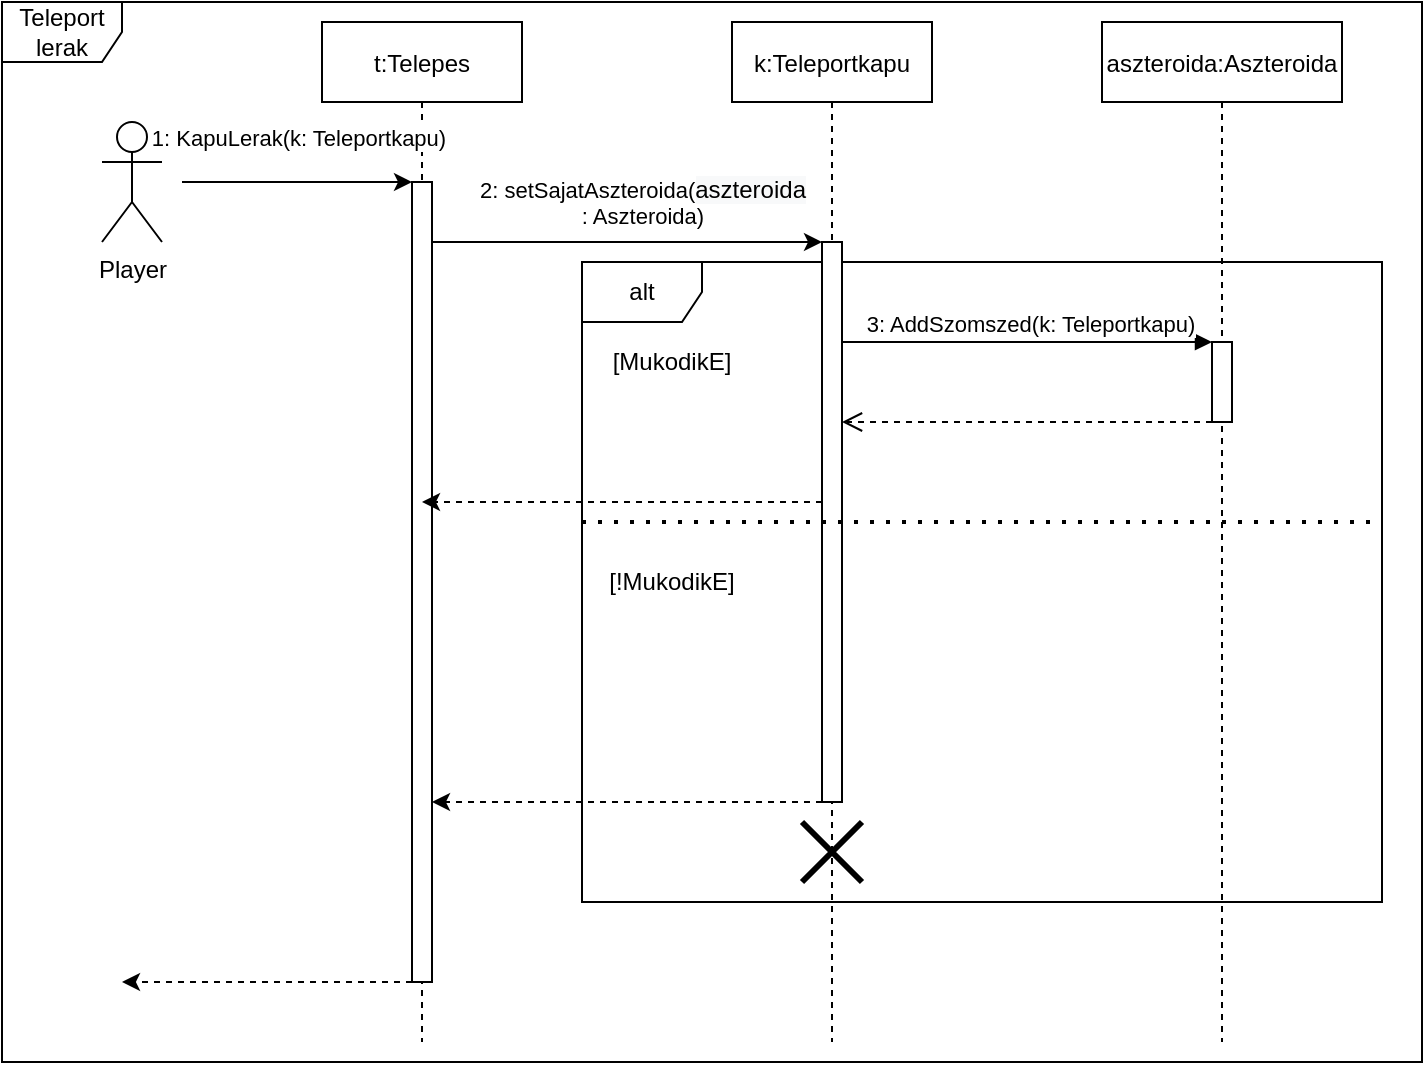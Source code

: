 <mxfile version="14.4.3" type="github">
  <diagram id="kgpKYQtTHZ0yAKxKKP6v" name="Page-1">
    <mxGraphModel dx="1117" dy="724" grid="1" gridSize="10" guides="1" tooltips="1" connect="1" arrows="1" fold="1" page="1" pageScale="1" pageWidth="850" pageHeight="1100" math="0" shadow="0">
      <root>
        <mxCell id="0" />
        <mxCell id="1" parent="0" />
        <mxCell id="pmfMfa2IUyMt7tXiD2yf-2" value="alt" style="shape=umlFrame;whiteSpace=wrap;html=1;" parent="1" vertex="1">
          <mxGeometry x="310" y="170" width="400" height="320" as="geometry" />
        </mxCell>
        <mxCell id="3nuBFxr9cyL0pnOWT2aG-1" value="t:Telepes" style="shape=umlLifeline;perimeter=lifelinePerimeter;container=1;collapsible=0;recursiveResize=0;rounded=0;shadow=0;strokeWidth=1;" parent="1" vertex="1">
          <mxGeometry x="180" y="50" width="100" height="510" as="geometry" />
        </mxCell>
        <mxCell id="3nuBFxr9cyL0pnOWT2aG-2" value="" style="points=[];perimeter=orthogonalPerimeter;rounded=0;shadow=0;strokeWidth=1;" parent="3nuBFxr9cyL0pnOWT2aG-1" vertex="1">
          <mxGeometry x="45" y="80" width="10" height="400" as="geometry" />
        </mxCell>
        <mxCell id="3nuBFxr9cyL0pnOWT2aG-5" value="aszteroida:Aszteroida" style="shape=umlLifeline;perimeter=lifelinePerimeter;container=1;collapsible=0;recursiveResize=0;rounded=0;shadow=0;strokeWidth=1;" parent="1" vertex="1">
          <mxGeometry x="570" y="50" width="120" height="510" as="geometry" />
        </mxCell>
        <mxCell id="3nuBFxr9cyL0pnOWT2aG-6" value="" style="points=[];perimeter=orthogonalPerimeter;rounded=0;shadow=0;strokeWidth=1;" parent="3nuBFxr9cyL0pnOWT2aG-5" vertex="1">
          <mxGeometry x="55" y="160" width="10" height="40" as="geometry" />
        </mxCell>
        <mxCell id="yMqLdswsQX3L9AiM1ZZN-1" value="1: KapuLerak(k: Teleportkapu)" style="endArrow=classic;html=1;" parent="1" target="3nuBFxr9cyL0pnOWT2aG-2" edge="1">
          <mxGeometry x="0.005" y="22" width="50" height="50" relative="1" as="geometry">
            <mxPoint x="110" y="130" as="sourcePoint" />
            <mxPoint x="225" y="122" as="targetPoint" />
            <mxPoint as="offset" />
          </mxGeometry>
        </mxCell>
        <mxCell id="yMqLdswsQX3L9AiM1ZZN-5" value="" style="endArrow=classic;html=1;dashed=1;" parent="1" source="3nuBFxr9cyL0pnOWT2aG-2" edge="1">
          <mxGeometry width="50" height="50" relative="1" as="geometry">
            <mxPoint x="225" y="630" as="sourcePoint" />
            <mxPoint x="80" y="530" as="targetPoint" />
            <Array as="points">
              <mxPoint x="170" y="530" />
            </Array>
          </mxGeometry>
        </mxCell>
        <mxCell id="yMqLdswsQX3L9AiM1ZZN-6" value="k:Teleportkapu" style="shape=umlLifeline;perimeter=lifelinePerimeter;container=1;collapsible=0;recursiveResize=0;rounded=0;shadow=0;strokeWidth=1;" parent="1" vertex="1">
          <mxGeometry x="385" y="50" width="100" height="510" as="geometry" />
        </mxCell>
        <mxCell id="yMqLdswsQX3L9AiM1ZZN-7" value="" style="points=[];perimeter=orthogonalPerimeter;rounded=0;shadow=0;strokeWidth=1;" parent="yMqLdswsQX3L9AiM1ZZN-6" vertex="1">
          <mxGeometry x="45" y="110" width="10" height="280" as="geometry" />
        </mxCell>
        <mxCell id="_9Nf5Z6jAj5F_BvomrrG-3" value="" style="shape=umlDestroy;whiteSpace=wrap;html=1;strokeWidth=3;" parent="yMqLdswsQX3L9AiM1ZZN-6" vertex="1">
          <mxGeometry x="35" y="400" width="30" height="30" as="geometry" />
        </mxCell>
        <mxCell id="yMqLdswsQX3L9AiM1ZZN-8" value="2: setSajatAszteroida(&lt;span style=&quot;font-size: 12px ; background-color: rgb(248 , 249 , 250)&quot;&gt;aszteroida&lt;/span&gt;&lt;br&gt;: Aszteroida)" style="endArrow=classic;html=1;" parent="1" source="3nuBFxr9cyL0pnOWT2aG-2" target="yMqLdswsQX3L9AiM1ZZN-7" edge="1">
          <mxGeometry x="0.077" y="20" width="50" height="50" relative="1" as="geometry">
            <mxPoint x="430" y="290" as="sourcePoint" />
            <mxPoint x="480" y="240" as="targetPoint" />
            <Array as="points">
              <mxPoint x="360" y="160" />
            </Array>
            <mxPoint as="offset" />
          </mxGeometry>
        </mxCell>
        <mxCell id="yMqLdswsQX3L9AiM1ZZN-9" value="" style="endArrow=classic;html=1;dashed=1;" parent="1" source="yMqLdswsQX3L9AiM1ZZN-7" target="3nuBFxr9cyL0pnOWT2aG-1" edge="1">
          <mxGeometry width="50" height="50" relative="1" as="geometry">
            <mxPoint x="675" y="570" as="sourcePoint" />
            <mxPoint x="235" y="570" as="targetPoint" />
            <Array as="points">
              <mxPoint x="410" y="290" />
            </Array>
          </mxGeometry>
        </mxCell>
        <mxCell id="pmfMfa2IUyMt7tXiD2yf-3" value="" style="html=1;verticalAlign=bottom;endArrow=open;dashed=1;endSize=8;" parent="1" source="3nuBFxr9cyL0pnOWT2aG-6" target="yMqLdswsQX3L9AiM1ZZN-7" edge="1">
          <mxGeometry relative="1" as="geometry">
            <mxPoint x="475" y="480" as="sourcePoint" />
            <mxPoint x="235" y="480" as="targetPoint" />
            <Array as="points">
              <mxPoint x="570" y="250" />
            </Array>
          </mxGeometry>
        </mxCell>
        <mxCell id="pmfMfa2IUyMt7tXiD2yf-4" value="3: AddSzomszed(k: Teleportkapu)" style="html=1;verticalAlign=bottom;endArrow=block;" parent="1" source="yMqLdswsQX3L9AiM1ZZN-7" target="3nuBFxr9cyL0pnOWT2aG-6" edge="1">
          <mxGeometry x="0.018" width="80" relative="1" as="geometry">
            <mxPoint x="510" y="410" as="sourcePoint" />
            <mxPoint x="590" y="410" as="targetPoint" />
            <Array as="points">
              <mxPoint x="520" y="210" />
            </Array>
            <mxPoint as="offset" />
          </mxGeometry>
        </mxCell>
        <mxCell id="pmfMfa2IUyMt7tXiD2yf-13" value="[!MukodikE]" style="text;html=1;strokeColor=none;fillColor=none;align=center;verticalAlign=middle;whiteSpace=wrap;rounded=0;" parent="1" vertex="1">
          <mxGeometry x="290" y="320" width="130" height="20" as="geometry" />
        </mxCell>
        <mxCell id="pmfMfa2IUyMt7tXiD2yf-15" value="[MukodikE]" style="text;html=1;strokeColor=none;fillColor=none;align=center;verticalAlign=middle;whiteSpace=wrap;rounded=0;" parent="1" vertex="1">
          <mxGeometry x="290" y="210" width="130" height="20" as="geometry" />
        </mxCell>
        <mxCell id="_9Nf5Z6jAj5F_BvomrrG-1" value="" style="endArrow=none;dashed=1;html=1;dashPattern=1 3;strokeWidth=2;" parent="1" edge="1">
          <mxGeometry width="50" height="50" relative="1" as="geometry">
            <mxPoint x="310" y="300" as="sourcePoint" />
            <mxPoint x="710" y="300" as="targetPoint" />
          </mxGeometry>
        </mxCell>
        <mxCell id="_9Nf5Z6jAj5F_BvomrrG-2" value="" style="endArrow=classic;html=1;dashed=1;" parent="1" source="yMqLdswsQX3L9AiM1ZZN-7" target="3nuBFxr9cyL0pnOWT2aG-2" edge="1">
          <mxGeometry width="50" height="50" relative="1" as="geometry">
            <mxPoint x="587.75" y="440" as="sourcePoint" />
            <mxPoint x="232.25" y="440" as="targetPoint" />
            <Array as="points">
              <mxPoint x="380" y="440" />
            </Array>
          </mxGeometry>
        </mxCell>
        <mxCell id="B-AxN1TR0uFgrxDC0y_i-1" value="Player" style="shape=umlActor;verticalLabelPosition=bottom;verticalAlign=top;html=1;outlineConnect=0;" parent="1" vertex="1">
          <mxGeometry x="70" y="100" width="30" height="60" as="geometry" />
        </mxCell>
        <mxCell id="srczL9WE6WNW8JsuDgXF-2" value="Teleport lerak" style="shape=umlFrame;whiteSpace=wrap;html=1;" vertex="1" parent="1">
          <mxGeometry x="20" y="40" width="710" height="530" as="geometry" />
        </mxCell>
      </root>
    </mxGraphModel>
  </diagram>
</mxfile>
